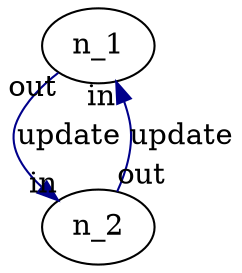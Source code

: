 digraph "token_ring_2_2"{
  sep="+10,10";
  overlap=false;
  spline=true;
  "n_1" [shape=oval];
  "n_2" [shape=oval];
  "n_2" -> "n_1" [headlabel="in",color="blue4",label="update",taillabel="out"];
  "n_1" -> "n_2" [headlabel="in",color="blue4",label="update",taillabel="out"];
}
